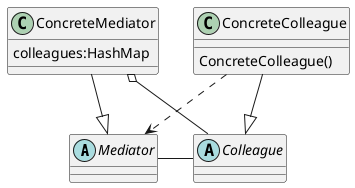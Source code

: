 @startuml
abstract class Mediator {}

class ConcreteMediator {
    colleagues:HashMap
}

abstract class Colleague {}

class ConcreteColleague {
    ConcreteColleague()
}

ConcreteMediator --|> Mediator
ConcreteColleague --|> Colleague

Mediator - Colleague

ConcreteMediator o-- Colleague

ConcreteColleague ..> Mediator
@enduml

@startuml
abstract class Mediator {}


class ConcreteMediator {
    colleagues:HashMap
    getMessage():void
}

abstract class Colleague {
    sendMessage():void
    getMediator():Mediator
}

class TV {}

class Alarm {}

class CoffeeMachine {}

class Curtains {}

class Client {}

ConcreteMediator --|> Mediator

TV --|> Colleague
Alarm --|> Colleague
CoffeeMachine --|> Colleague
Curtains --|> Colleague

Mediator -- Colleague

Colleague --o ConcreteMediator

TV ..> Mediator
Alarm ..> Mediator
CoffeeMachine ..> Mediator
Curtains .right.> Mediator

Client .right.> Mediator
Client .right.> Colleague
@enduml
